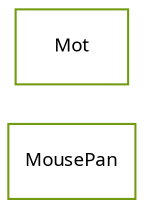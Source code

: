 strict digraph class_diagram {
  rankdir=LR;
  TypeMousePan[
    label="MousePan",
    URL="MousePan.html",
    tooltip="com.sekati.transitions.MousePan",
    fontname="Verdana",
    fontsize="9"
    color="#729b12"
    shape="record"
  ];
  TypeMot[
    label="Mot",
    URL="Mot.html",
    tooltip="com.sekati.transitions.Mot",
    fontname="Verdana",
    fontsize="9"
    color="#729b12"
    shape="record"
  ];
}
